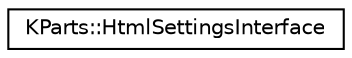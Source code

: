 digraph "Graphical Class Hierarchy"
{
  edge [fontname="Helvetica",fontsize="10",labelfontname="Helvetica",labelfontsize="10"];
  node [fontname="Helvetica",fontsize="10",shape=record];
  rankdir="LR";
  Node0 [label="KParts::HtmlSettingsInterface",height=0.2,width=0.4,color="black", fillcolor="white", style="filled",URL="$classKParts_1_1HtmlSettingsInterface.html",tooltip="An interface for modifying the settings of browser engines. "];
}
